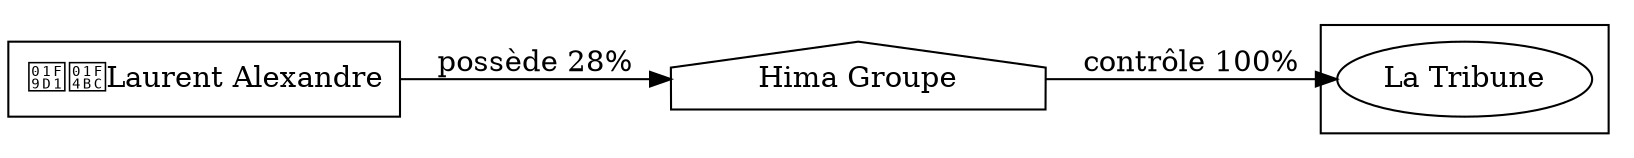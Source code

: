 digraph {
  rankdir=LR;
  subgraph roots {
    
      "laurent-alexandre-317"[label="🧑‍💼Laurent Alexandre" shape=box]
    
  }

  
    "hima-groupe-318"[label="Hima Groupe" shape=house]
  

  subgraph clusterLeaves {
    
      "la-tribune-319"[label="La Tribune"]
    
  }

  
    "laurent-alexandre-317" -> "hima-groupe-318" [
      label="possède 28%"
    ]
  
    "hima-groupe-318" -> "la-tribune-319" [
      label="contrôle 100%"
    ]
  
}
